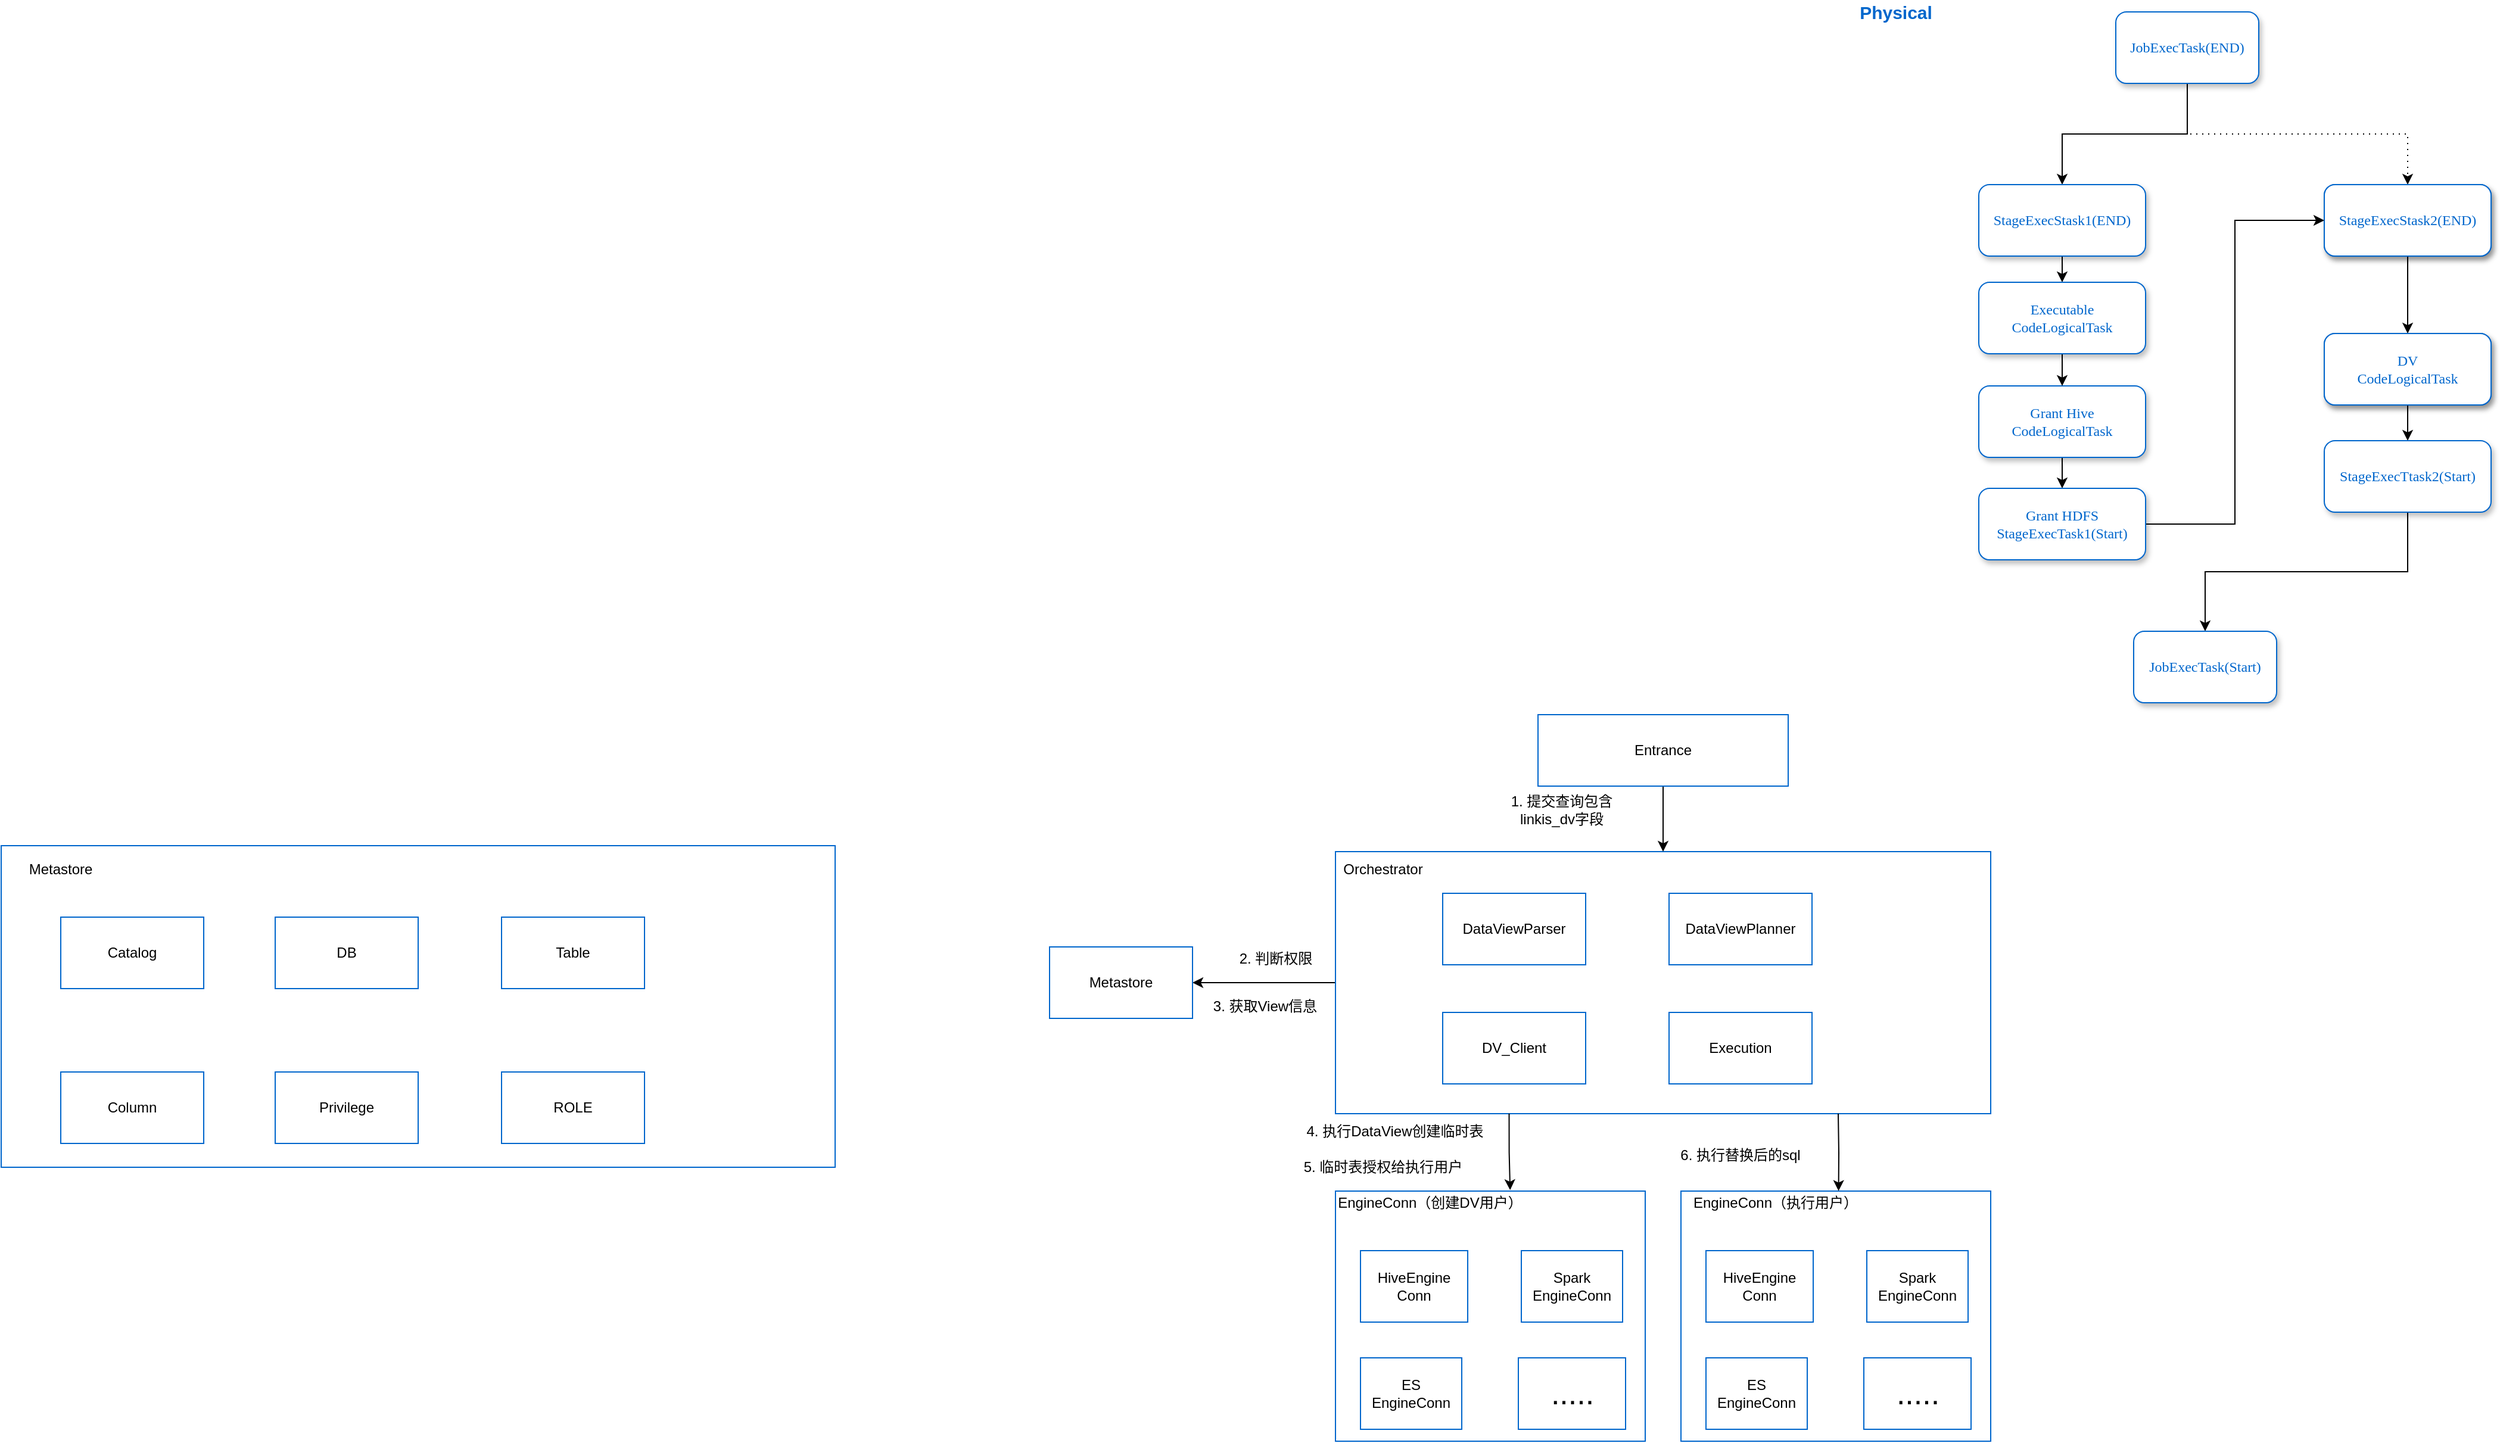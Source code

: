 <mxfile version="14.8.0" type="github">
  <diagram id="a85_j4YZkIVakMrymHND" name="Page-1">
    <mxGraphModel dx="2249" dy="706" grid="1" gridSize="10" guides="1" tooltips="1" connect="1" arrows="1" fold="1" page="1" pageScale="1" pageWidth="827" pageHeight="1169" math="0" shadow="0">
      <root>
        <mxCell id="0" />
        <mxCell id="1" parent="0" />
        <mxCell id="lfso0p7UZnsezRo0NtbR-8" value="" style="rounded=0;whiteSpace=wrap;html=1;strokeColor=#0066CC;" parent="1" vertex="1">
          <mxGeometry x="-680" y="800" width="700" height="270" as="geometry" />
        </mxCell>
        <mxCell id="lfso0p7UZnsezRo0NtbR-1" value="Catalog" style="rounded=0;whiteSpace=wrap;html=1;strokeColor=#0066CC;fillColor=#FFFFFF;" parent="1" vertex="1">
          <mxGeometry x="-630" y="860" width="120" height="60" as="geometry" />
        </mxCell>
        <mxCell id="lfso0p7UZnsezRo0NtbR-2" value="DB" style="rounded=0;whiteSpace=wrap;html=1;fillColor=#FFFFFF;strokeColor=#0066CC;" parent="1" vertex="1">
          <mxGeometry x="-450" y="860" width="120" height="60" as="geometry" />
        </mxCell>
        <mxCell id="lfso0p7UZnsezRo0NtbR-3" value="Table" style="rounded=0;whiteSpace=wrap;html=1;fillColor=#FFFFFF;strokeColor=#0066CC;" parent="1" vertex="1">
          <mxGeometry x="-260" y="860" width="120" height="60" as="geometry" />
        </mxCell>
        <mxCell id="lfso0p7UZnsezRo0NtbR-5" value="Column" style="rounded=0;whiteSpace=wrap;html=1;fillColor=#FFFFFF;strokeColor=#0066CC;" parent="1" vertex="1">
          <mxGeometry x="-630" y="990" width="120" height="60" as="geometry" />
        </mxCell>
        <mxCell id="lfso0p7UZnsezRo0NtbR-6" value="Privilege" style="rounded=0;whiteSpace=wrap;html=1;fillColor=#FFFFFF;strokeColor=#0066CC;" parent="1" vertex="1">
          <mxGeometry x="-450" y="990" width="120" height="60" as="geometry" />
        </mxCell>
        <mxCell id="lfso0p7UZnsezRo0NtbR-7" value="ROLE" style="rounded=0;whiteSpace=wrap;html=1;fillColor=#FFFFFF;strokeColor=#0066CC;" parent="1" vertex="1">
          <mxGeometry x="-260" y="990" width="120" height="60" as="geometry" />
        </mxCell>
        <mxCell id="lfso0p7UZnsezRo0NtbR-9" value="Metastore" style="text;html=1;strokeColor=none;fillColor=none;align=center;verticalAlign=middle;whiteSpace=wrap;rounded=0;" parent="1" vertex="1">
          <mxGeometry x="-650" y="810" width="40" height="20" as="geometry" />
        </mxCell>
        <mxCell id="Wl6oobxlPlHAUqQ0Epux-50" style="edgeStyle=orthogonalEdgeStyle;rounded=0;orthogonalLoop=1;jettySize=auto;html=1;exitX=0.5;exitY=1;exitDx=0;exitDy=0;" edge="1" parent="1" source="Wl6oobxlPlHAUqQ0Epux-1" target="Wl6oobxlPlHAUqQ0Epux-2">
          <mxGeometry relative="1" as="geometry" />
        </mxCell>
        <mxCell id="Wl6oobxlPlHAUqQ0Epux-57" style="edgeStyle=orthogonalEdgeStyle;rounded=0;orthogonalLoop=1;jettySize=auto;html=1;exitX=0.5;exitY=1;exitDx=0;exitDy=0;dashed=1;dashPattern=1 4;" edge="1" parent="1" source="Wl6oobxlPlHAUqQ0Epux-1" target="Wl6oobxlPlHAUqQ0Epux-49">
          <mxGeometry relative="1" as="geometry" />
        </mxCell>
        <mxCell id="Wl6oobxlPlHAUqQ0Epux-1" value="JobExecTask(END)" style="whiteSpace=wrap;html=1;rounded=1;shadow=1;labelBackgroundColor=none;strokeWidth=1;fontFamily=Verdana;fontSize=12;align=center;fillColor=#FFFFFF;fontColor=#0066CC;strokeColor=#0066CC;" vertex="1" parent="1">
          <mxGeometry x="1095" y="100" width="120" height="60" as="geometry" />
        </mxCell>
        <mxCell id="Wl6oobxlPlHAUqQ0Epux-51" style="edgeStyle=orthogonalEdgeStyle;rounded=0;orthogonalLoop=1;jettySize=auto;html=1;exitX=0.5;exitY=1;exitDx=0;exitDy=0;" edge="1" parent="1" source="Wl6oobxlPlHAUqQ0Epux-2" target="Wl6oobxlPlHAUqQ0Epux-48">
          <mxGeometry relative="1" as="geometry" />
        </mxCell>
        <mxCell id="Wl6oobxlPlHAUqQ0Epux-2" value="&lt;span&gt;StageExecStask1(END)&lt;/span&gt;" style="whiteSpace=wrap;html=1;rounded=1;shadow=1;labelBackgroundColor=none;strokeWidth=1;fontFamily=Verdana;fontSize=12;align=center;fillColor=#FFFFFF;fontColor=#0066CC;strokeColor=#0066CC;" vertex="1" parent="1">
          <mxGeometry x="980" y="245" width="140" height="60" as="geometry" />
        </mxCell>
        <mxCell id="Wl6oobxlPlHAUqQ0Epux-3" value="&lt;span style=&quot;font-size: 15px&quot;&gt;&lt;b&gt;Physical&lt;/b&gt;&lt;/span&gt;" style="text;html=1;align=center;verticalAlign=middle;resizable=0;points=[];autosize=1;fontColor=#0066CC;" vertex="1" parent="1">
          <mxGeometry x="870" y="90" width="80" height="20" as="geometry" />
        </mxCell>
        <mxCell id="Wl6oobxlPlHAUqQ0Epux-55" style="edgeStyle=orthogonalEdgeStyle;rounded=0;orthogonalLoop=1;jettySize=auto;html=1;exitX=0.5;exitY=1;exitDx=0;exitDy=0;entryX=0.5;entryY=0;entryDx=0;entryDy=0;" edge="1" parent="1" source="Wl6oobxlPlHAUqQ0Epux-4" target="Wl6oobxlPlHAUqQ0Epux-7">
          <mxGeometry relative="1" as="geometry" />
        </mxCell>
        <mxCell id="Wl6oobxlPlHAUqQ0Epux-4" value="DV&lt;br&gt;CodeLogicalTask" style="whiteSpace=wrap;html=1;rounded=1;shadow=1;labelBackgroundColor=none;strokeWidth=1;fontFamily=Verdana;fontSize=12;align=center;fillColor=#FFFFFF;fontColor=#0066CC;strokeColor=#0066CC;" vertex="1" parent="1">
          <mxGeometry x="1270" y="370" width="140" height="60" as="geometry" />
        </mxCell>
        <mxCell id="Wl6oobxlPlHAUqQ0Epux-56" style="edgeStyle=orthogonalEdgeStyle;rounded=0;orthogonalLoop=1;jettySize=auto;html=1;exitX=0.5;exitY=1;exitDx=0;exitDy=0;" edge="1" parent="1" source="Wl6oobxlPlHAUqQ0Epux-7" target="Wl6oobxlPlHAUqQ0Epux-9">
          <mxGeometry relative="1" as="geometry" />
        </mxCell>
        <mxCell id="Wl6oobxlPlHAUqQ0Epux-7" value="&lt;span&gt;StageExecTtask2(Start)&lt;/span&gt;" style="whiteSpace=wrap;html=1;rounded=1;shadow=1;labelBackgroundColor=none;strokeWidth=1;fontFamily=Verdana;fontSize=12;align=center;fillColor=#FFFFFF;fontColor=#0066CC;strokeColor=#0066CC;" vertex="1" parent="1">
          <mxGeometry x="1270" y="460" width="140" height="60" as="geometry" />
        </mxCell>
        <mxCell id="Wl6oobxlPlHAUqQ0Epux-9" value="JobExecTask(Start)" style="whiteSpace=wrap;html=1;rounded=1;shadow=1;labelBackgroundColor=none;strokeWidth=1;fontFamily=Verdana;fontSize=12;align=center;fillColor=#FFFFFF;fontColor=#0066CC;strokeColor=#0066CC;" vertex="1" parent="1">
          <mxGeometry x="1110" y="620" width="120" height="60" as="geometry" />
        </mxCell>
        <mxCell id="Wl6oobxlPlHAUqQ0Epux-86" style="edgeStyle=orthogonalEdgeStyle;rounded=0;orthogonalLoop=1;jettySize=auto;html=1;exitX=0;exitY=0.5;exitDx=0;exitDy=0;entryX=1;entryY=0.5;entryDx=0;entryDy=0;" edge="1" parent="1" source="Wl6oobxlPlHAUqQ0Epux-13" target="Wl6oobxlPlHAUqQ0Epux-84">
          <mxGeometry relative="1" as="geometry" />
        </mxCell>
        <mxCell id="Wl6oobxlPlHAUqQ0Epux-13" value="" style="rounded=0;whiteSpace=wrap;html=1;strokeColor=#0066CC;" vertex="1" parent="1">
          <mxGeometry x="440" y="805" width="550" height="220" as="geometry" />
        </mxCell>
        <mxCell id="Wl6oobxlPlHAUqQ0Epux-26" style="edgeStyle=orthogonalEdgeStyle;rounded=0;orthogonalLoop=1;jettySize=auto;html=1;exitX=0.5;exitY=1;exitDx=0;exitDy=0;entryX=0.5;entryY=0;entryDx=0;entryDy=0;" edge="1" parent="1" source="Wl6oobxlPlHAUqQ0Epux-14" target="Wl6oobxlPlHAUqQ0Epux-13">
          <mxGeometry relative="1" as="geometry" />
        </mxCell>
        <mxCell id="Wl6oobxlPlHAUqQ0Epux-14" value="Entrance" style="rounded=0;whiteSpace=wrap;html=1;strokeColor=#0066CC;fillColor=#FFFFFF;" vertex="1" parent="1">
          <mxGeometry x="610" y="690" width="210" height="60" as="geometry" />
        </mxCell>
        <mxCell id="Wl6oobxlPlHAUqQ0Epux-15" value="DataViewPlanner" style="rounded=0;whiteSpace=wrap;html=1;fillColor=#FFFFFF;strokeColor=#0066CC;" vertex="1" parent="1">
          <mxGeometry x="720" y="840" width="120" height="60" as="geometry" />
        </mxCell>
        <mxCell id="Wl6oobxlPlHAUqQ0Epux-20" value="Orchestrator" style="text;html=1;strokeColor=none;fillColor=none;align=center;verticalAlign=middle;whiteSpace=wrap;rounded=0;" vertex="1" parent="1">
          <mxGeometry x="460" y="810" width="40" height="20" as="geometry" />
        </mxCell>
        <mxCell id="Wl6oobxlPlHAUqQ0Epux-22" value="DataViewParser" style="rounded=0;whiteSpace=wrap;html=1;strokeColor=#0066CC;fillColor=#FFFFFF;" vertex="1" parent="1">
          <mxGeometry x="530" y="840" width="120" height="60" as="geometry" />
        </mxCell>
        <mxCell id="Wl6oobxlPlHAUqQ0Epux-27" value="1. 提交查询包含linkis_dv字段" style="text;html=1;strokeColor=none;fillColor=none;align=center;verticalAlign=middle;whiteSpace=wrap;rounded=0;" vertex="1" parent="1">
          <mxGeometry x="580" y="760" width="100" height="20" as="geometry" />
        </mxCell>
        <mxCell id="Wl6oobxlPlHAUqQ0Epux-28" value="DV_Client" style="rounded=0;whiteSpace=wrap;html=1;strokeColor=#0066CC;fillColor=#FFFFFF;" vertex="1" parent="1">
          <mxGeometry x="530" y="940" width="120" height="60" as="geometry" />
        </mxCell>
        <mxCell id="Wl6oobxlPlHAUqQ0Epux-29" value="Execution" style="rounded=0;whiteSpace=wrap;html=1;fillColor=#FFFFFF;strokeColor=#0066CC;" vertex="1" parent="1">
          <mxGeometry x="720" y="940" width="120" height="60" as="geometry" />
        </mxCell>
        <mxCell id="Wl6oobxlPlHAUqQ0Epux-31" value="" style="rounded=0;whiteSpace=wrap;html=1;strokeColor=#0066CC;" vertex="1" parent="1">
          <mxGeometry x="440" y="1090" width="260" height="210" as="geometry" />
        </mxCell>
        <mxCell id="Wl6oobxlPlHAUqQ0Epux-32" value="EngineConn（创建DV用户）" style="text;html=1;strokeColor=none;fillColor=none;align=center;verticalAlign=middle;whiteSpace=wrap;rounded=0;" vertex="1" parent="1">
          <mxGeometry x="440" y="1090" width="159" height="20" as="geometry" />
        </mxCell>
        <mxCell id="Wl6oobxlPlHAUqQ0Epux-35" value="HiveEngine&lt;br&gt;Conn" style="rounded=0;whiteSpace=wrap;html=1;strokeColor=#0066CC;fillColor=#FFFFFF;" vertex="1" parent="1">
          <mxGeometry x="461" y="1140" width="90" height="60" as="geometry" />
        </mxCell>
        <mxCell id="Wl6oobxlPlHAUqQ0Epux-36" value="Spark&lt;br&gt;EngineConn" style="rounded=0;whiteSpace=wrap;html=1;strokeColor=#0066CC;fillColor=#FFFFFF;" vertex="1" parent="1">
          <mxGeometry x="596" y="1140" width="85" height="60" as="geometry" />
        </mxCell>
        <mxCell id="Wl6oobxlPlHAUqQ0Epux-37" value="&lt;font style=&quot;font-size: 26px&quot;&gt;.....&lt;/font&gt;" style="rounded=0;whiteSpace=wrap;html=1;strokeColor=#0066CC;fillColor=#FFFFFF;" vertex="1" parent="1">
          <mxGeometry x="593.5" y="1230" width="90" height="60" as="geometry" />
        </mxCell>
        <mxCell id="Wl6oobxlPlHAUqQ0Epux-38" value="ES&lt;br&gt;EngineConn" style="rounded=0;whiteSpace=wrap;html=1;strokeColor=#0066CC;fillColor=#FFFFFF;" vertex="1" parent="1">
          <mxGeometry x="461" y="1230" width="85" height="60" as="geometry" />
        </mxCell>
        <mxCell id="Wl6oobxlPlHAUqQ0Epux-40" value="4. 执行DataView创建临时表" style="text;html=1;strokeColor=none;fillColor=none;align=center;verticalAlign=middle;whiteSpace=wrap;rounded=0;" vertex="1" parent="1">
          <mxGeometry x="410" y="1030" width="160" height="20" as="geometry" />
        </mxCell>
        <mxCell id="Wl6oobxlPlHAUqQ0Epux-67" style="edgeStyle=orthogonalEdgeStyle;rounded=0;orthogonalLoop=1;jettySize=auto;html=1;exitX=0.5;exitY=1;exitDx=0;exitDy=0;entryX=0.5;entryY=0;entryDx=0;entryDy=0;" edge="1" parent="1" source="Wl6oobxlPlHAUqQ0Epux-44" target="Wl6oobxlPlHAUqQ0Epux-65">
          <mxGeometry relative="1" as="geometry" />
        </mxCell>
        <mxCell id="Wl6oobxlPlHAUqQ0Epux-44" value="&lt;span&gt;Grant Hive CodeLogicalTask&lt;/span&gt;" style="whiteSpace=wrap;html=1;rounded=1;shadow=1;labelBackgroundColor=none;strokeWidth=1;fontFamily=Verdana;fontSize=12;align=center;fillColor=#FFFFFF;fontColor=#0066CC;strokeColor=#0066CC;" vertex="1" parent="1">
          <mxGeometry x="980" y="414" width="140" height="60" as="geometry" />
        </mxCell>
        <mxCell id="Wl6oobxlPlHAUqQ0Epux-52" style="edgeStyle=orthogonalEdgeStyle;rounded=0;orthogonalLoop=1;jettySize=auto;html=1;exitX=0.5;exitY=1;exitDx=0;exitDy=0;entryX=0.5;entryY=0;entryDx=0;entryDy=0;" edge="1" parent="1" source="Wl6oobxlPlHAUqQ0Epux-48" target="Wl6oobxlPlHAUqQ0Epux-44">
          <mxGeometry relative="1" as="geometry" />
        </mxCell>
        <mxCell id="Wl6oobxlPlHAUqQ0Epux-48" value="Executable&lt;br&gt;CodeLogicalTask" style="whiteSpace=wrap;html=1;rounded=1;shadow=1;labelBackgroundColor=none;strokeWidth=1;fontFamily=Verdana;fontSize=12;align=center;fillColor=#FFFFFF;fontColor=#0066CC;strokeColor=#0066CC;" vertex="1" parent="1">
          <mxGeometry x="980" y="327" width="140" height="60" as="geometry" />
        </mxCell>
        <mxCell id="Wl6oobxlPlHAUqQ0Epux-54" style="edgeStyle=orthogonalEdgeStyle;rounded=0;orthogonalLoop=1;jettySize=auto;html=1;exitX=0.5;exitY=1;exitDx=0;exitDy=0;entryX=0.5;entryY=0;entryDx=0;entryDy=0;" edge="1" parent="1" source="Wl6oobxlPlHAUqQ0Epux-49" target="Wl6oobxlPlHAUqQ0Epux-4">
          <mxGeometry relative="1" as="geometry" />
        </mxCell>
        <mxCell id="Wl6oobxlPlHAUqQ0Epux-49" value="&lt;span&gt;StageExecStask2(END)&lt;/span&gt;" style="whiteSpace=wrap;html=1;rounded=1;shadow=1;labelBackgroundColor=none;strokeWidth=1;fontFamily=Verdana;fontSize=12;align=center;fillColor=#FFFFFF;fontColor=#0066CC;strokeColor=#0066CC;" vertex="1" parent="1">
          <mxGeometry x="1270" y="245" width="140" height="60" as="geometry" />
        </mxCell>
        <mxCell id="Wl6oobxlPlHAUqQ0Epux-59" value="&lt;span&gt;StageExecStask2(END)&lt;/span&gt;" style="whiteSpace=wrap;html=1;rounded=1;shadow=1;labelBackgroundColor=none;strokeWidth=1;fontFamily=Verdana;fontSize=12;align=center;fillColor=#FFFFFF;fontColor=#0066CC;strokeColor=#0066CC;" vertex="1" parent="1">
          <mxGeometry x="1270" y="245" width="140" height="60" as="geometry" />
        </mxCell>
        <mxCell id="Wl6oobxlPlHAUqQ0Epux-60" value="DV&lt;br&gt;CodeLogicalTask" style="whiteSpace=wrap;html=1;rounded=1;shadow=1;labelBackgroundColor=none;strokeWidth=1;fontFamily=Verdana;fontSize=12;align=center;fillColor=#FFFFFF;fontColor=#0066CC;strokeColor=#0066CC;" vertex="1" parent="1">
          <mxGeometry x="1270" y="370" width="140" height="60" as="geometry" />
        </mxCell>
        <mxCell id="Wl6oobxlPlHAUqQ0Epux-68" style="edgeStyle=orthogonalEdgeStyle;rounded=0;orthogonalLoop=1;jettySize=auto;html=1;exitX=1;exitY=0.5;exitDx=0;exitDy=0;entryX=0;entryY=0.5;entryDx=0;entryDy=0;" edge="1" parent="1" source="Wl6oobxlPlHAUqQ0Epux-65" target="Wl6oobxlPlHAUqQ0Epux-59">
          <mxGeometry relative="1" as="geometry" />
        </mxCell>
        <mxCell id="Wl6oobxlPlHAUqQ0Epux-65" value="&lt;span&gt;Grant HDFS &lt;br&gt;StageExecTask1(Start)&lt;br&gt;&lt;/span&gt;" style="whiteSpace=wrap;html=1;rounded=1;shadow=1;labelBackgroundColor=none;strokeWidth=1;fontFamily=Verdana;fontSize=12;align=center;fillColor=#FFFFFF;fontColor=#0066CC;strokeColor=#0066CC;" vertex="1" parent="1">
          <mxGeometry x="980" y="500" width="140" height="60" as="geometry" />
        </mxCell>
        <mxCell id="Wl6oobxlPlHAUqQ0Epux-71" style="edgeStyle=orthogonalEdgeStyle;rounded=0;orthogonalLoop=1;jettySize=auto;html=1;exitX=0.265;exitY=1;exitDx=0;exitDy=0;exitPerimeter=0;entryX=0.922;entryY=-0.044;entryDx=0;entryDy=0;entryPerimeter=0;" edge="1" parent="1" source="Wl6oobxlPlHAUqQ0Epux-13" target="Wl6oobxlPlHAUqQ0Epux-32">
          <mxGeometry relative="1" as="geometry">
            <mxPoint x="570" y="1030" as="sourcePoint" />
            <mxPoint x="584" y="1092" as="targetPoint" />
          </mxGeometry>
        </mxCell>
        <mxCell id="Wl6oobxlPlHAUqQ0Epux-74" value="5. 临时表授权给执行用户" style="text;html=1;strokeColor=none;fillColor=none;align=center;verticalAlign=middle;whiteSpace=wrap;rounded=0;" vertex="1" parent="1">
          <mxGeometry x="400" y="1060" width="160" height="20" as="geometry" />
        </mxCell>
        <mxCell id="Wl6oobxlPlHAUqQ0Epux-75" value="" style="rounded=0;whiteSpace=wrap;html=1;strokeColor=#0066CC;" vertex="1" parent="1">
          <mxGeometry x="730" y="1090" width="260" height="210" as="geometry" />
        </mxCell>
        <mxCell id="Wl6oobxlPlHAUqQ0Epux-76" value="EngineConn（执行用户）" style="text;html=1;strokeColor=none;fillColor=none;align=center;verticalAlign=middle;whiteSpace=wrap;rounded=0;" vertex="1" parent="1">
          <mxGeometry x="730" y="1090" width="159" height="20" as="geometry" />
        </mxCell>
        <mxCell id="Wl6oobxlPlHAUqQ0Epux-77" value="HiveEngine&lt;br&gt;Conn" style="rounded=0;whiteSpace=wrap;html=1;strokeColor=#0066CC;fillColor=#FFFFFF;" vertex="1" parent="1">
          <mxGeometry x="751" y="1140" width="90" height="60" as="geometry" />
        </mxCell>
        <mxCell id="Wl6oobxlPlHAUqQ0Epux-78" value="Spark&lt;br&gt;EngineConn" style="rounded=0;whiteSpace=wrap;html=1;strokeColor=#0066CC;fillColor=#FFFFFF;" vertex="1" parent="1">
          <mxGeometry x="886" y="1140" width="85" height="60" as="geometry" />
        </mxCell>
        <mxCell id="Wl6oobxlPlHAUqQ0Epux-79" value="&lt;font style=&quot;font-size: 26px&quot;&gt;.....&lt;/font&gt;" style="rounded=0;whiteSpace=wrap;html=1;strokeColor=#0066CC;fillColor=#FFFFFF;" vertex="1" parent="1">
          <mxGeometry x="883.5" y="1230" width="90" height="60" as="geometry" />
        </mxCell>
        <mxCell id="Wl6oobxlPlHAUqQ0Epux-80" value="ES&lt;br&gt;EngineConn" style="rounded=0;whiteSpace=wrap;html=1;strokeColor=#0066CC;fillColor=#FFFFFF;" vertex="1" parent="1">
          <mxGeometry x="751" y="1230" width="85" height="60" as="geometry" />
        </mxCell>
        <mxCell id="Wl6oobxlPlHAUqQ0Epux-81" value="6. 执行替换后的sql" style="text;html=1;strokeColor=none;fillColor=none;align=center;verticalAlign=middle;whiteSpace=wrap;rounded=0;" vertex="1" parent="1">
          <mxGeometry x="700" y="1050" width="160" height="20" as="geometry" />
        </mxCell>
        <mxCell id="Wl6oobxlPlHAUqQ0Epux-82" style="edgeStyle=orthogonalEdgeStyle;rounded=0;orthogonalLoop=1;jettySize=auto;html=1;entryX=0.832;entryY=-0.007;entryDx=0;entryDy=0;entryPerimeter=0;" edge="1" parent="1" target="Wl6oobxlPlHAUqQ0Epux-76">
          <mxGeometry relative="1" as="geometry">
            <mxPoint x="862" y="1025" as="sourcePoint" />
            <mxPoint x="860" y="1090" as="targetPoint" />
          </mxGeometry>
        </mxCell>
        <mxCell id="Wl6oobxlPlHAUqQ0Epux-84" value="Metastore" style="rounded=0;whiteSpace=wrap;html=1;strokeColor=#0066CC;fillColor=#FFFFFF;" vertex="1" parent="1">
          <mxGeometry x="200" y="885" width="120" height="60" as="geometry" />
        </mxCell>
        <mxCell id="Wl6oobxlPlHAUqQ0Epux-87" value="2. 判断权限" style="text;html=1;strokeColor=none;fillColor=none;align=center;verticalAlign=middle;whiteSpace=wrap;rounded=0;" vertex="1" parent="1">
          <mxGeometry x="310" y="885" width="160" height="20" as="geometry" />
        </mxCell>
        <mxCell id="Wl6oobxlPlHAUqQ0Epux-88" value="3. 获取View信息" style="text;html=1;strokeColor=none;fillColor=none;align=center;verticalAlign=middle;whiteSpace=wrap;rounded=0;" vertex="1" parent="1">
          <mxGeometry x="301" y="925" width="160" height="20" as="geometry" />
        </mxCell>
      </root>
    </mxGraphModel>
  </diagram>
</mxfile>
